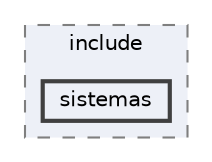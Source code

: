 digraph "becommons/include/sistemas"
{
 // LATEX_PDF_SIZE
  bgcolor="transparent";
  edge [fontname=Helvetica,fontsize=10,labelfontname=Helvetica,labelfontsize=10];
  node [fontname=Helvetica,fontsize=10,shape=box,height=0.2,width=0.4];
  compound=true
  subgraph clusterdir_9a744b5567c265deacf566b467d8af59 {
    graph [ bgcolor="#edf0f7", pencolor="grey50", label="include", fontname=Helvetica,fontsize=10 style="filled,dashed", URL="dir_9a744b5567c265deacf566b467d8af59.html",tooltip=""]
  dir_c7a417469c1f088065cd2c30eb0a4785 [label="sistemas", fillcolor="#edf0f7", color="grey25", style="filled,bold", URL="dir_c7a417469c1f088065cd2c30eb0a4785.html",tooltip=""];
  }
}
